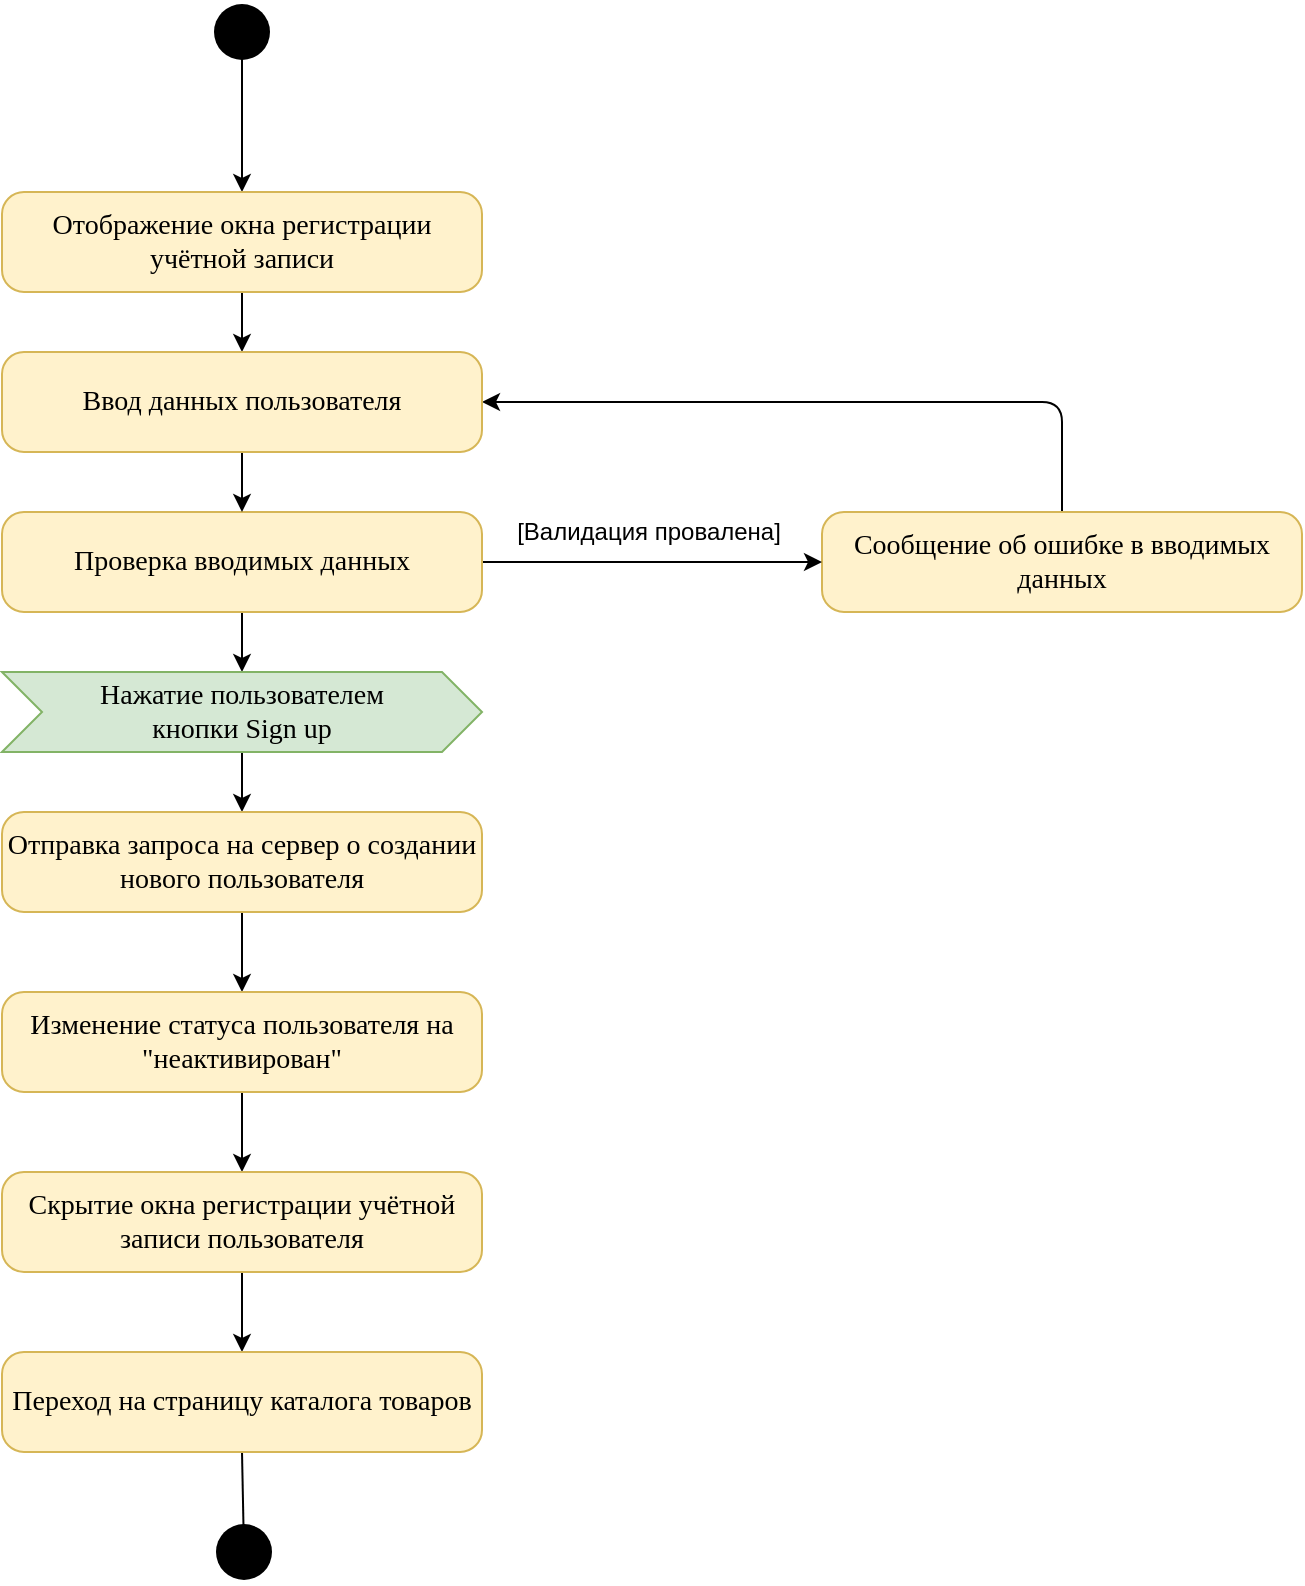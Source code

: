 <mxfile>
    <diagram id="uPddeJNuNVAy6QRZVugR" name="Page-1">
        <mxGraphModel dx="2336" dy="860" grid="1" gridSize="10" guides="1" tooltips="1" connect="1" arrows="1" fold="1" page="1" pageScale="1" pageWidth="1169" pageHeight="827" math="0" shadow="0">
            <root>
                <mxCell id="0"/>
                <mxCell id="1" parent="0"/>
                <mxCell id="2" style="edgeStyle=none;html=1;" edge="1" parent="1" source="3">
                    <mxGeometry relative="1" as="geometry">
                        <mxPoint x="280" y="120" as="targetPoint"/>
                    </mxGeometry>
                </mxCell>
                <mxCell id="3" value="" style="shape=waypoint;sketch=0;size=6;pointerEvents=1;points=[];fillColor=none;resizable=0;rotatable=0;perimeter=centerPerimeter;snapToPoint=1;strokeWidth=12;" vertex="1" parent="1">
                    <mxGeometry x="270" y="30" width="20" height="20" as="geometry"/>
                </mxCell>
                <mxCell id="30" style="edgeStyle=none;html=1;exitX=0.5;exitY=1;exitDx=0;exitDy=0;entryX=0.5;entryY=0;entryDx=0;entryDy=0;" edge="1" parent="1" source="5" target="25">
                    <mxGeometry relative="1" as="geometry"/>
                </mxCell>
                <mxCell id="5" value="Отображение окна регистрации учётной записи" style="rounded=1;whiteSpace=wrap;html=1;strokeWidth=1;fontSize=14;arcSize=22;fontFamily=JetBrains Mono;fillColor=#fff2cc;strokeColor=#d6b656;" vertex="1" parent="1">
                    <mxGeometry x="160" y="120" width="240" height="50" as="geometry"/>
                </mxCell>
                <mxCell id="27" style="edgeStyle=none;html=1;exitX=0.5;exitY=0;exitDx=0;exitDy=0;entryX=1;entryY=0.5;entryDx=0;entryDy=0;" edge="1" parent="1" source="9" target="25">
                    <mxGeometry relative="1" as="geometry">
                        <Array as="points">
                            <mxPoint x="690" y="225"/>
                        </Array>
                    </mxGeometry>
                </mxCell>
                <mxCell id="9" value="Сообщение об ошибке в вводимых данных" style="rounded=1;whiteSpace=wrap;html=1;strokeWidth=1;fontSize=14;arcSize=22;fontFamily=JetBrains Mono;fillColor=#fff2cc;strokeColor=#d6b656;" vertex="1" parent="1">
                    <mxGeometry x="570" y="280" width="240" height="50" as="geometry"/>
                </mxCell>
                <mxCell id="12" value="" style="shape=waypoint;sketch=0;size=6;pointerEvents=1;points=[];fillColor=none;resizable=0;rotatable=0;perimeter=centerPerimeter;snapToPoint=1;strokeWidth=12;" vertex="1" parent="1">
                    <mxGeometry x="271" y="790" width="20" height="20" as="geometry"/>
                </mxCell>
                <mxCell id="28" style="edgeStyle=none;html=1;exitX=1;exitY=0.5;exitDx=0;exitDy=0;entryX=0;entryY=0.5;entryDx=0;entryDy=0;" edge="1" parent="1" source="24" target="9">
                    <mxGeometry relative="1" as="geometry"/>
                </mxCell>
                <mxCell id="32" style="edgeStyle=none;html=1;exitX=0.5;exitY=1;exitDx=0;exitDy=0;entryX=0.5;entryY=0;entryDx=0;entryDy=0;" edge="1" parent="1" source="24" target="26">
                    <mxGeometry relative="1" as="geometry"/>
                </mxCell>
                <mxCell id="24" value="Проверка вводимых данных" style="rounded=1;whiteSpace=wrap;html=1;strokeWidth=1;fontSize=14;arcSize=22;fontFamily=JetBrains Mono;fillColor=#fff2cc;strokeColor=#d6b656;" vertex="1" parent="1">
                    <mxGeometry x="160" y="280" width="240" height="50" as="geometry"/>
                </mxCell>
                <mxCell id="31" style="edgeStyle=none;html=1;exitX=0.5;exitY=1;exitDx=0;exitDy=0;entryX=0.5;entryY=0;entryDx=0;entryDy=0;" edge="1" parent="1" source="25" target="24">
                    <mxGeometry relative="1" as="geometry"/>
                </mxCell>
                <mxCell id="25" value="Ввод данных пользователя" style="rounded=1;whiteSpace=wrap;html=1;strokeWidth=1;fontSize=14;arcSize=22;fontFamily=JetBrains Mono;fillColor=#fff2cc;strokeColor=#d6b656;" vertex="1" parent="1">
                    <mxGeometry x="160" y="200" width="240" height="50" as="geometry"/>
                </mxCell>
                <mxCell id="34" style="edgeStyle=none;html=1;exitX=0.5;exitY=1;exitDx=0;exitDy=0;entryX=0.5;entryY=0;entryDx=0;entryDy=0;" edge="1" parent="1" source="26" target="33">
                    <mxGeometry relative="1" as="geometry"/>
                </mxCell>
                <mxCell id="26" value="&lt;font style=&quot;font-size: 14px;&quot;&gt;Нажатие пользователем &lt;br style=&quot;font-size: 14px;&quot;&gt;кнопки Sign up&lt;/font&gt;" style="shape=step;perimeter=stepPerimeter;whiteSpace=wrap;html=1;fixedSize=1;strokeWidth=1;fontFamily=JetBrains Mono;fontSize=14;fillColor=#d5e8d4;strokeColor=#82b366;" vertex="1" parent="1">
                    <mxGeometry x="160" y="360" width="240" height="40" as="geometry"/>
                </mxCell>
                <mxCell id="29" value="[Валидация провалена]" style="text;html=1;align=center;verticalAlign=middle;resizable=0;points=[];autosize=1;strokeColor=none;fillColor=none;" vertex="1" parent="1">
                    <mxGeometry x="403" y="275" width="160" height="30" as="geometry"/>
                </mxCell>
                <mxCell id="37" style="edgeStyle=none;html=1;exitX=0.5;exitY=1;exitDx=0;exitDy=0;entryX=0.5;entryY=0;entryDx=0;entryDy=0;" edge="1" parent="1" source="33" target="36">
                    <mxGeometry relative="1" as="geometry"/>
                </mxCell>
                <mxCell id="33" value="Отправка запроса на сервер о создании нового пользователя" style="rounded=1;whiteSpace=wrap;html=1;strokeWidth=1;fontSize=14;arcSize=22;fontFamily=JetBrains Mono;fillColor=#fff2cc;strokeColor=#d6b656;" vertex="1" parent="1">
                    <mxGeometry x="160" y="430" width="240" height="50" as="geometry"/>
                </mxCell>
                <mxCell id="40" style="edgeStyle=none;html=1;entryX=0.5;entryY=0;entryDx=0;entryDy=0;" edge="1" parent="1" source="36" target="39">
                    <mxGeometry relative="1" as="geometry"/>
                </mxCell>
                <mxCell id="36" value="Изменение статуса пользователя на &quot;неактивирован&quot;" style="rounded=1;whiteSpace=wrap;html=1;strokeWidth=1;fontSize=14;arcSize=22;fontFamily=JetBrains Mono;fillColor=#fff2cc;strokeColor=#d6b656;" vertex="1" parent="1">
                    <mxGeometry x="160" y="520" width="240" height="50" as="geometry"/>
                </mxCell>
                <mxCell id="42" style="edgeStyle=none;html=1;exitX=0.5;exitY=1;exitDx=0;exitDy=0;entryX=0.5;entryY=0;entryDx=0;entryDy=0;" edge="1" parent="1" source="39" target="41">
                    <mxGeometry relative="1" as="geometry"/>
                </mxCell>
                <mxCell id="39" value="Скрытие окна регистрации учётной записи пользователя" style="rounded=1;whiteSpace=wrap;html=1;strokeWidth=1;fontSize=14;arcSize=22;fontFamily=JetBrains Mono;fillColor=#fff2cc;strokeColor=#d6b656;" vertex="1" parent="1">
                    <mxGeometry x="160" y="610" width="240" height="50" as="geometry"/>
                </mxCell>
                <mxCell id="43" style="edgeStyle=none;html=1;exitX=0.5;exitY=1;exitDx=0;exitDy=0;entryX=0.476;entryY=0.409;entryDx=0;entryDy=0;entryPerimeter=0;" edge="1" parent="1" source="41" target="12">
                    <mxGeometry relative="1" as="geometry"/>
                </mxCell>
                <mxCell id="41" value="Переход на страницу каталога товаров" style="rounded=1;whiteSpace=wrap;html=1;strokeWidth=1;fontSize=14;arcSize=22;fontFamily=JetBrains Mono;fillColor=#fff2cc;strokeColor=#d6b656;" vertex="1" parent="1">
                    <mxGeometry x="160" y="700" width="240" height="50" as="geometry"/>
                </mxCell>
            </root>
        </mxGraphModel>
    </diagram>
</mxfile>